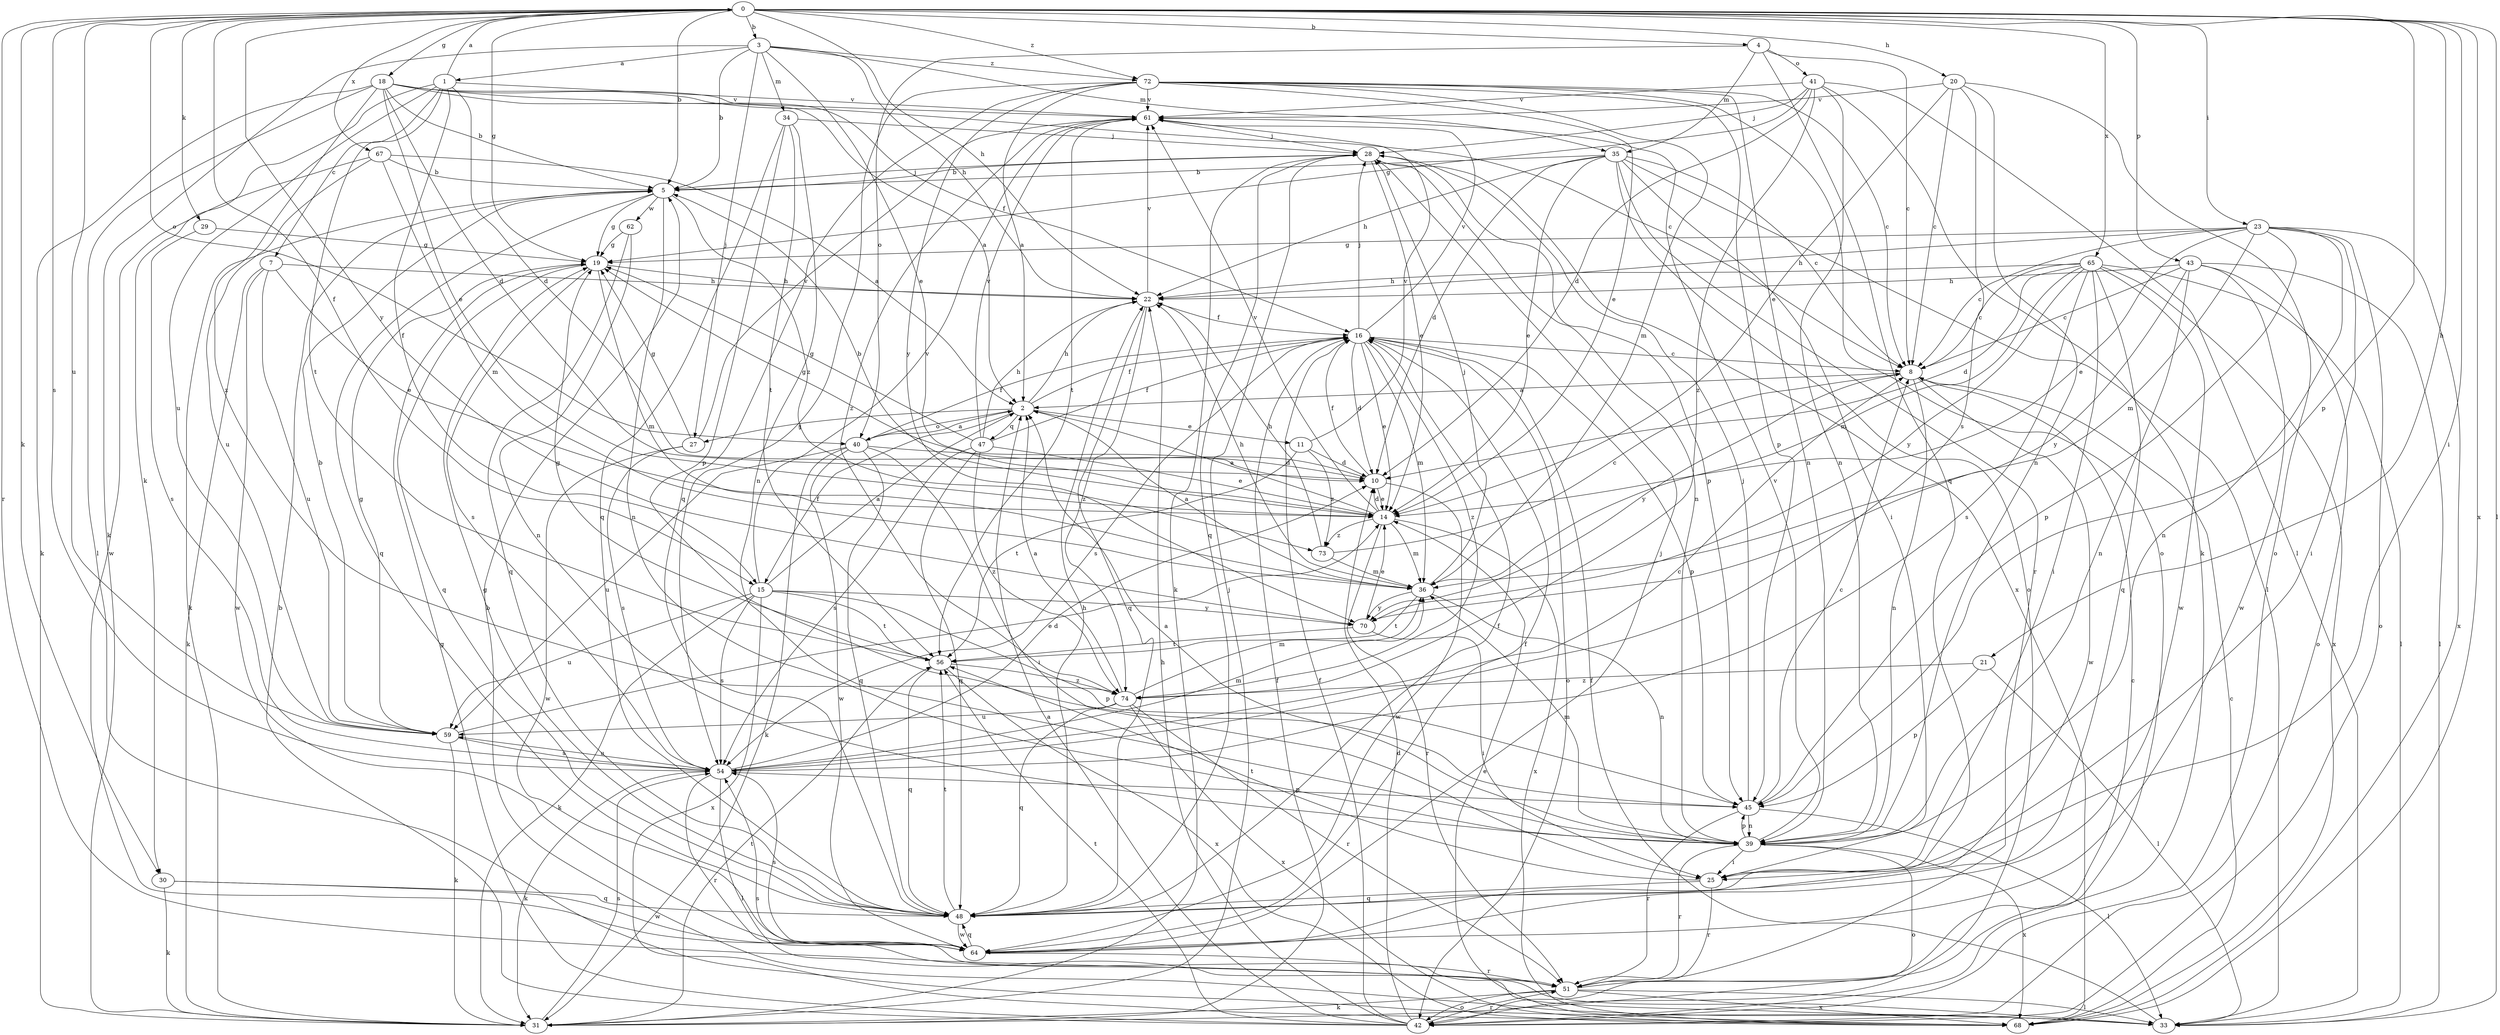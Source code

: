 strict digraph  {
0;
1;
2;
3;
4;
5;
7;
8;
10;
11;
14;
15;
16;
18;
19;
20;
21;
22;
23;
25;
27;
28;
29;
30;
31;
33;
34;
35;
36;
39;
40;
41;
42;
43;
45;
47;
48;
51;
54;
56;
59;
61;
62;
64;
65;
67;
68;
70;
72;
73;
74;
0 -> 3  [label=b];
0 -> 4  [label=b];
0 -> 5  [label=b];
0 -> 15  [label=f];
0 -> 18  [label=g];
0 -> 19  [label=g];
0 -> 20  [label=h];
0 -> 21  [label=h];
0 -> 22  [label=h];
0 -> 23  [label=i];
0 -> 25  [label=i];
0 -> 29  [label=k];
0 -> 30  [label=k];
0 -> 33  [label=l];
0 -> 40  [label=o];
0 -> 43  [label=p];
0 -> 45  [label=p];
0 -> 51  [label=r];
0 -> 54  [label=s];
0 -> 59  [label=u];
0 -> 65  [label=x];
0 -> 67  [label=x];
0 -> 68  [label=x];
0 -> 70  [label=y];
0 -> 72  [label=z];
1 -> 0  [label=a];
1 -> 7  [label=c];
1 -> 10  [label=d];
1 -> 15  [label=f];
1 -> 30  [label=k];
1 -> 56  [label=t];
1 -> 59  [label=u];
1 -> 61  [label=v];
2 -> 11  [label=e];
2 -> 15  [label=f];
2 -> 16  [label=f];
2 -> 22  [label=h];
2 -> 27  [label=j];
2 -> 40  [label=o];
2 -> 47  [label=q];
3 -> 1  [label=a];
3 -> 5  [label=b];
3 -> 14  [label=e];
3 -> 22  [label=h];
3 -> 27  [label=j];
3 -> 31  [label=k];
3 -> 34  [label=m];
3 -> 35  [label=m];
3 -> 72  [label=z];
4 -> 8  [label=c];
4 -> 35  [label=m];
4 -> 40  [label=o];
4 -> 41  [label=o];
4 -> 48  [label=q];
5 -> 19  [label=g];
5 -> 28  [label=j];
5 -> 31  [label=k];
5 -> 39  [label=n];
5 -> 48  [label=q];
5 -> 62  [label=w];
5 -> 73  [label=z];
7 -> 14  [label=e];
7 -> 22  [label=h];
7 -> 31  [label=k];
7 -> 59  [label=u];
7 -> 64  [label=w];
8 -> 2  [label=a];
8 -> 39  [label=n];
8 -> 64  [label=w];
8 -> 70  [label=y];
10 -> 14  [label=e];
10 -> 16  [label=f];
10 -> 19  [label=g];
10 -> 64  [label=w];
11 -> 10  [label=d];
11 -> 56  [label=t];
11 -> 61  [label=v];
11 -> 73  [label=z];
14 -> 2  [label=a];
14 -> 5  [label=b];
14 -> 10  [label=d];
14 -> 36  [label=m];
14 -> 51  [label=r];
14 -> 61  [label=v];
14 -> 68  [label=x];
14 -> 73  [label=z];
15 -> 2  [label=a];
15 -> 31  [label=k];
15 -> 45  [label=p];
15 -> 54  [label=s];
15 -> 56  [label=t];
15 -> 59  [label=u];
15 -> 61  [label=v];
15 -> 68  [label=x];
15 -> 70  [label=y];
16 -> 8  [label=c];
16 -> 10  [label=d];
16 -> 14  [label=e];
16 -> 28  [label=j];
16 -> 36  [label=m];
16 -> 42  [label=o];
16 -> 45  [label=p];
16 -> 54  [label=s];
16 -> 61  [label=v];
16 -> 74  [label=z];
18 -> 2  [label=a];
18 -> 5  [label=b];
18 -> 8  [label=c];
18 -> 10  [label=d];
18 -> 14  [label=e];
18 -> 16  [label=f];
18 -> 31  [label=k];
18 -> 33  [label=l];
18 -> 61  [label=v];
18 -> 74  [label=z];
19 -> 22  [label=h];
19 -> 36  [label=m];
19 -> 48  [label=q];
19 -> 54  [label=s];
20 -> 8  [label=c];
20 -> 14  [label=e];
20 -> 39  [label=n];
20 -> 42  [label=o];
20 -> 54  [label=s];
20 -> 61  [label=v];
21 -> 33  [label=l];
21 -> 45  [label=p];
21 -> 74  [label=z];
22 -> 16  [label=f];
22 -> 48  [label=q];
22 -> 61  [label=v];
22 -> 74  [label=z];
23 -> 8  [label=c];
23 -> 14  [label=e];
23 -> 19  [label=g];
23 -> 22  [label=h];
23 -> 25  [label=i];
23 -> 36  [label=m];
23 -> 39  [label=n];
23 -> 42  [label=o];
23 -> 45  [label=p];
23 -> 68  [label=x];
25 -> 48  [label=q];
25 -> 51  [label=r];
25 -> 56  [label=t];
27 -> 19  [label=g];
27 -> 54  [label=s];
27 -> 61  [label=v];
27 -> 64  [label=w];
28 -> 5  [label=b];
28 -> 14  [label=e];
28 -> 31  [label=k];
28 -> 39  [label=n];
28 -> 45  [label=p];
28 -> 48  [label=q];
28 -> 68  [label=x];
29 -> 19  [label=g];
29 -> 54  [label=s];
30 -> 31  [label=k];
30 -> 48  [label=q];
30 -> 64  [label=w];
31 -> 16  [label=f];
31 -> 28  [label=j];
31 -> 54  [label=s];
31 -> 56  [label=t];
33 -> 5  [label=b];
33 -> 16  [label=f];
33 -> 54  [label=s];
34 -> 28  [label=j];
34 -> 39  [label=n];
34 -> 45  [label=p];
34 -> 48  [label=q];
34 -> 56  [label=t];
35 -> 5  [label=b];
35 -> 8  [label=c];
35 -> 10  [label=d];
35 -> 14  [label=e];
35 -> 22  [label=h];
35 -> 25  [label=i];
35 -> 33  [label=l];
35 -> 42  [label=o];
35 -> 51  [label=r];
36 -> 2  [label=a];
36 -> 22  [label=h];
36 -> 28  [label=j];
36 -> 39  [label=n];
36 -> 56  [label=t];
36 -> 70  [label=y];
39 -> 2  [label=a];
39 -> 25  [label=i];
39 -> 36  [label=m];
39 -> 42  [label=o];
39 -> 45  [label=p];
39 -> 51  [label=r];
39 -> 61  [label=v];
39 -> 68  [label=x];
40 -> 2  [label=a];
40 -> 10  [label=d];
40 -> 16  [label=f];
40 -> 25  [label=i];
40 -> 31  [label=k];
40 -> 48  [label=q];
40 -> 59  [label=u];
40 -> 64  [label=w];
41 -> 10  [label=d];
41 -> 19  [label=g];
41 -> 28  [label=j];
41 -> 31  [label=k];
41 -> 33  [label=l];
41 -> 39  [label=n];
41 -> 61  [label=v];
41 -> 74  [label=z];
42 -> 2  [label=a];
42 -> 5  [label=b];
42 -> 10  [label=d];
42 -> 16  [label=f];
42 -> 19  [label=g];
42 -> 22  [label=h];
42 -> 51  [label=r];
42 -> 56  [label=t];
43 -> 8  [label=c];
43 -> 22  [label=h];
43 -> 33  [label=l];
43 -> 39  [label=n];
43 -> 42  [label=o];
43 -> 64  [label=w];
43 -> 70  [label=y];
45 -> 8  [label=c];
45 -> 28  [label=j];
45 -> 33  [label=l];
45 -> 39  [label=n];
45 -> 51  [label=r];
47 -> 14  [label=e];
47 -> 16  [label=f];
47 -> 19  [label=g];
47 -> 22  [label=h];
47 -> 48  [label=q];
47 -> 54  [label=s];
47 -> 61  [label=v];
47 -> 74  [label=z];
48 -> 16  [label=f];
48 -> 19  [label=g];
48 -> 22  [label=h];
48 -> 56  [label=t];
48 -> 64  [label=w];
51 -> 8  [label=c];
51 -> 31  [label=k];
51 -> 33  [label=l];
51 -> 42  [label=o];
51 -> 68  [label=x];
54 -> 8  [label=c];
54 -> 10  [label=d];
54 -> 31  [label=k];
54 -> 33  [label=l];
54 -> 36  [label=m];
54 -> 45  [label=p];
54 -> 51  [label=r];
54 -> 59  [label=u];
56 -> 19  [label=g];
56 -> 48  [label=q];
56 -> 68  [label=x];
56 -> 74  [label=z];
59 -> 5  [label=b];
59 -> 14  [label=e];
59 -> 19  [label=g];
59 -> 31  [label=k];
59 -> 54  [label=s];
61 -> 28  [label=j];
61 -> 56  [label=t];
61 -> 74  [label=z];
62 -> 19  [label=g];
62 -> 39  [label=n];
62 -> 48  [label=q];
64 -> 16  [label=f];
64 -> 28  [label=j];
64 -> 48  [label=q];
64 -> 51  [label=r];
64 -> 54  [label=s];
65 -> 8  [label=c];
65 -> 10  [label=d];
65 -> 22  [label=h];
65 -> 25  [label=i];
65 -> 33  [label=l];
65 -> 36  [label=m];
65 -> 48  [label=q];
65 -> 54  [label=s];
65 -> 64  [label=w];
65 -> 68  [label=x];
65 -> 70  [label=y];
67 -> 2  [label=a];
67 -> 5  [label=b];
67 -> 36  [label=m];
67 -> 59  [label=u];
67 -> 64  [label=w];
68 -> 8  [label=c];
68 -> 14  [label=e];
70 -> 14  [label=e];
70 -> 25  [label=i];
70 -> 56  [label=t];
72 -> 2  [label=a];
72 -> 8  [label=c];
72 -> 14  [label=e];
72 -> 36  [label=m];
72 -> 39  [label=n];
72 -> 42  [label=o];
72 -> 45  [label=p];
72 -> 48  [label=q];
72 -> 54  [label=s];
72 -> 61  [label=v];
72 -> 70  [label=y];
73 -> 8  [label=c];
73 -> 22  [label=h];
73 -> 36  [label=m];
74 -> 2  [label=a];
74 -> 36  [label=m];
74 -> 48  [label=q];
74 -> 51  [label=r];
74 -> 59  [label=u];
74 -> 68  [label=x];
}
